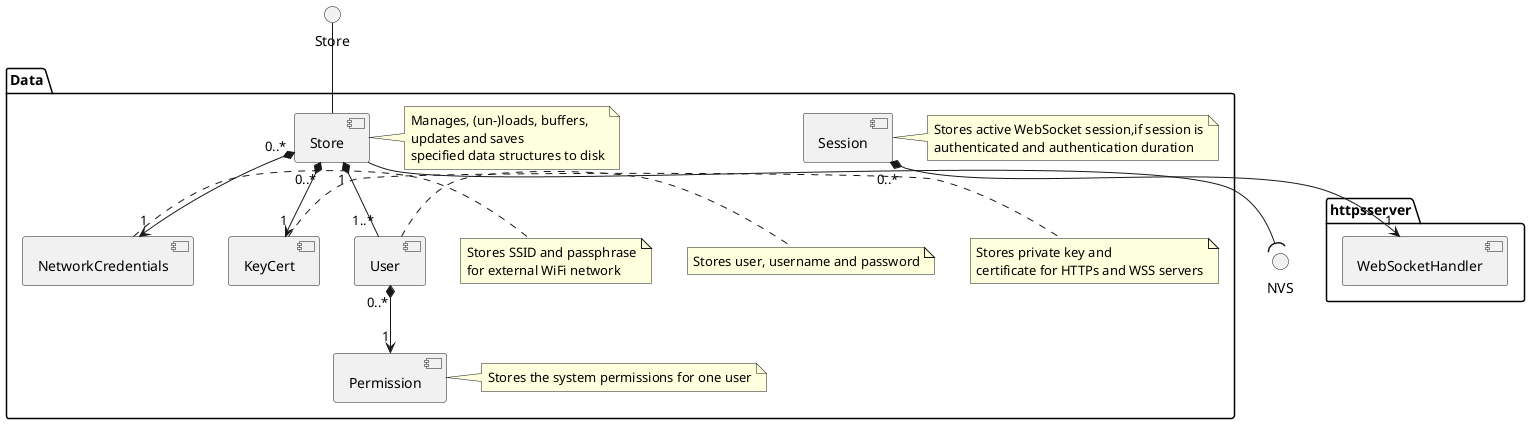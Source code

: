 @startuml
interface "Store" as Store

interface "NVS" as nvshalinterface

package httpsserver {
    component "WebSocketHandler" as wshandler
}

package Data {
    component "Store" as store
    component "Permission" as persmissions
    component "User" as user
    component "NetworkCredentials" as netcredentials
    component "Session" as session
    component "KeyCert" as keycert

    note right of store : Manages, (un-)loads, buffers,\nupdates and saves\nspecified data structures to disk
    note right of netcredentials : Stores SSID and passphrase\nfor external WiFi network
    note right of user : Stores user, username and password
    note right of persmissions : Stores the system permissions for one user
    note right of session : Stores active WebSocket session,if session is\nauthenticated and authentication duration
    note right of keycert : Stores private key and\ncertificate for HTTPs and WSS servers

    store -up- Store

    store "0..*" *--> "1" keycert
    store "0..*" *--> "1" netcredentials
    store "1" *-- "1..*" user
    user "0..*" *--> "1" persmissions

    session "0..*" *--> "1" wshandler

    store -down-(nvshalinterface
}
@enduml
